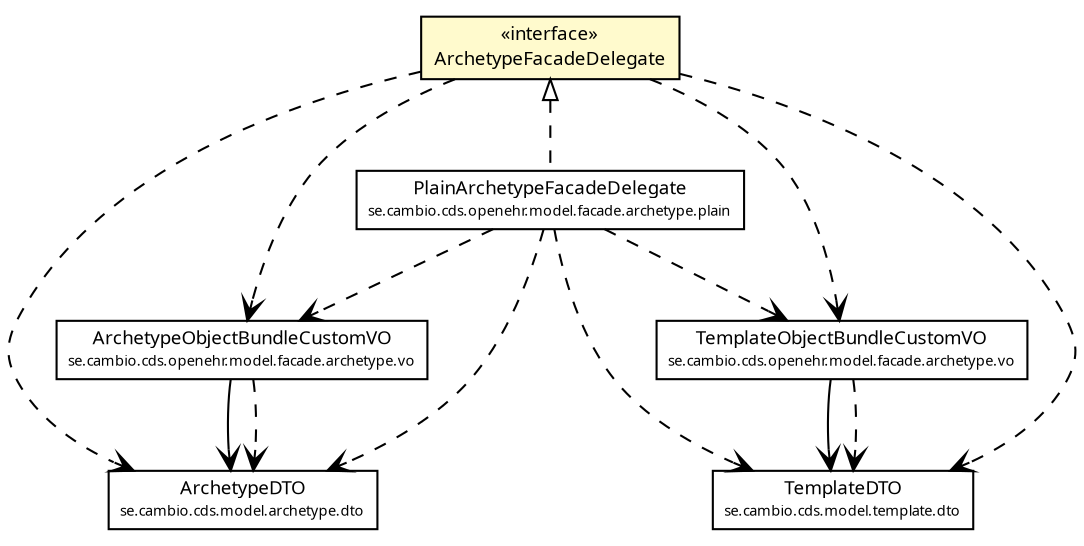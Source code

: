 #!/usr/local/bin/dot
#
# Class diagram 
# Generated by UMLGraph version R5_6 (http://www.umlgraph.org/)
#

digraph G {
	edge [fontname="Trebuchet MS",fontsize=10,labelfontname="Trebuchet MS",labelfontsize=10];
	node [fontname="Trebuchet MS",fontsize=10,shape=plaintext];
	nodesep=0.25;
	ranksep=0.5;
	// se.cambio.cds.model.archetype.dto.ArchetypeDTO
	c80627 [label=<<table title="se.cambio.cds.model.archetype.dto.ArchetypeDTO" border="0" cellborder="1" cellspacing="0" cellpadding="2" port="p" href="../../../../../model/archetype/dto/ArchetypeDTO.html">
		<tr><td><table border="0" cellspacing="0" cellpadding="1">
<tr><td align="center" balign="center"><font face="Trebuchet MS"> ArchetypeDTO </font></td></tr>
<tr><td align="center" balign="center"><font face="Trebuchet MS" point-size="7.0"> se.cambio.cds.model.archetype.dto </font></td></tr>
		</table></td></tr>
		</table>>, URL="../../../../../model/archetype/dto/ArchetypeDTO.html", fontname="Trebuchet MS", fontcolor="black", fontsize=9.0];
	// se.cambio.cds.model.template.dto.TemplateDTO
	c80639 [label=<<table title="se.cambio.cds.model.template.dto.TemplateDTO" border="0" cellborder="1" cellspacing="0" cellpadding="2" port="p" href="../../../../../model/template/dto/TemplateDTO.html">
		<tr><td><table border="0" cellspacing="0" cellpadding="1">
<tr><td align="center" balign="center"><font face="Trebuchet MS"> TemplateDTO </font></td></tr>
<tr><td align="center" balign="center"><font face="Trebuchet MS" point-size="7.0"> se.cambio.cds.model.template.dto </font></td></tr>
		</table></td></tr>
		</table>>, URL="../../../../../model/template/dto/TemplateDTO.html", fontname="Trebuchet MS", fontcolor="black", fontsize=9.0];
	// se.cambio.cds.openehr.model.facade.archetype.delegate.ArchetypeFacadeDelegate
	c80898 [label=<<table title="se.cambio.cds.openehr.model.facade.archetype.delegate.ArchetypeFacadeDelegate" border="0" cellborder="1" cellspacing="0" cellpadding="2" port="p" bgcolor="lemonChiffon" href="./ArchetypeFacadeDelegate.html">
		<tr><td><table border="0" cellspacing="0" cellpadding="1">
<tr><td align="center" balign="center"> &#171;interface&#187; </td></tr>
<tr><td align="center" balign="center"><font face="Trebuchet MS"> ArchetypeFacadeDelegate </font></td></tr>
		</table></td></tr>
		</table>>, URL="./ArchetypeFacadeDelegate.html", fontname="Trebuchet MS", fontcolor="black", fontsize=9.0];
	// se.cambio.cds.openehr.model.facade.archetype.plain.PlainArchetypeFacadeDelegate
	c80899 [label=<<table title="se.cambio.cds.openehr.model.facade.archetype.plain.PlainArchetypeFacadeDelegate" border="0" cellborder="1" cellspacing="0" cellpadding="2" port="p" href="../plain/PlainArchetypeFacadeDelegate.html">
		<tr><td><table border="0" cellspacing="0" cellpadding="1">
<tr><td align="center" balign="center"><font face="Trebuchet MS"> PlainArchetypeFacadeDelegate </font></td></tr>
<tr><td align="center" balign="center"><font face="Trebuchet MS" point-size="7.0"> se.cambio.cds.openehr.model.facade.archetype.plain </font></td></tr>
		</table></td></tr>
		</table>>, URL="../plain/PlainArchetypeFacadeDelegate.html", fontname="Trebuchet MS", fontcolor="black", fontsize=9.0];
	// se.cambio.cds.openehr.model.facade.archetype.vo.TemplateObjectBundleCustomVO
	c80900 [label=<<table title="se.cambio.cds.openehr.model.facade.archetype.vo.TemplateObjectBundleCustomVO" border="0" cellborder="1" cellspacing="0" cellpadding="2" port="p" href="../vo/TemplateObjectBundleCustomVO.html">
		<tr><td><table border="0" cellspacing="0" cellpadding="1">
<tr><td align="center" balign="center"><font face="Trebuchet MS"> TemplateObjectBundleCustomVO </font></td></tr>
<tr><td align="center" balign="center"><font face="Trebuchet MS" point-size="7.0"> se.cambio.cds.openehr.model.facade.archetype.vo </font></td></tr>
		</table></td></tr>
		</table>>, URL="../vo/TemplateObjectBundleCustomVO.html", fontname="Trebuchet MS", fontcolor="black", fontsize=9.0];
	// se.cambio.cds.openehr.model.facade.archetype.vo.ArchetypeObjectBundleCustomVO
	c80902 [label=<<table title="se.cambio.cds.openehr.model.facade.archetype.vo.ArchetypeObjectBundleCustomVO" border="0" cellborder="1" cellspacing="0" cellpadding="2" port="p" href="../vo/ArchetypeObjectBundleCustomVO.html">
		<tr><td><table border="0" cellspacing="0" cellpadding="1">
<tr><td align="center" balign="center"><font face="Trebuchet MS"> ArchetypeObjectBundleCustomVO </font></td></tr>
<tr><td align="center" balign="center"><font face="Trebuchet MS" point-size="7.0"> se.cambio.cds.openehr.model.facade.archetype.vo </font></td></tr>
		</table></td></tr>
		</table>>, URL="../vo/ArchetypeObjectBundleCustomVO.html", fontname="Trebuchet MS", fontcolor="black", fontsize=9.0];
	//se.cambio.cds.openehr.model.facade.archetype.plain.PlainArchetypeFacadeDelegate implements se.cambio.cds.openehr.model.facade.archetype.delegate.ArchetypeFacadeDelegate
	c80898:p -> c80899:p [dir=back,arrowtail=empty,style=dashed];
	// se.cambio.cds.openehr.model.facade.archetype.vo.TemplateObjectBundleCustomVO NAVASSOC se.cambio.cds.model.template.dto.TemplateDTO
	c80900:p -> c80639:p [taillabel="", label="", headlabel="", fontname="Trebuchet MS", fontcolor="black", fontsize=10.0, color="black", arrowhead=open];
	// se.cambio.cds.openehr.model.facade.archetype.vo.ArchetypeObjectBundleCustomVO NAVASSOC se.cambio.cds.model.archetype.dto.ArchetypeDTO
	c80902:p -> c80627:p [taillabel="", label="", headlabel="", fontname="Trebuchet MS", fontcolor="black", fontsize=10.0, color="black", arrowhead=open];
	// se.cambio.cds.openehr.model.facade.archetype.delegate.ArchetypeFacadeDelegate DEPEND se.cambio.cds.model.archetype.dto.ArchetypeDTO
	c80898:p -> c80627:p [taillabel="", label="", headlabel="", fontname="Trebuchet MS", fontcolor="black", fontsize=10.0, color="black", arrowhead=open, style=dashed];
	// se.cambio.cds.openehr.model.facade.archetype.delegate.ArchetypeFacadeDelegate DEPEND se.cambio.cds.openehr.model.facade.archetype.vo.ArchetypeObjectBundleCustomVO
	c80898:p -> c80902:p [taillabel="", label="", headlabel="", fontname="Trebuchet MS", fontcolor="black", fontsize=10.0, color="black", arrowhead=open, style=dashed];
	// se.cambio.cds.openehr.model.facade.archetype.delegate.ArchetypeFacadeDelegate DEPEND se.cambio.cds.model.template.dto.TemplateDTO
	c80898:p -> c80639:p [taillabel="", label="", headlabel="", fontname="Trebuchet MS", fontcolor="black", fontsize=10.0, color="black", arrowhead=open, style=dashed];
	// se.cambio.cds.openehr.model.facade.archetype.delegate.ArchetypeFacadeDelegate DEPEND se.cambio.cds.openehr.model.facade.archetype.vo.TemplateObjectBundleCustomVO
	c80898:p -> c80900:p [taillabel="", label="", headlabel="", fontname="Trebuchet MS", fontcolor="black", fontsize=10.0, color="black", arrowhead=open, style=dashed];
	// se.cambio.cds.openehr.model.facade.archetype.plain.PlainArchetypeFacadeDelegate DEPEND se.cambio.cds.openehr.model.facade.archetype.vo.ArchetypeObjectBundleCustomVO
	c80899:p -> c80902:p [taillabel="", label="", headlabel="", fontname="Trebuchet MS", fontcolor="black", fontsize=10.0, color="black", arrowhead=open, style=dashed];
	// se.cambio.cds.openehr.model.facade.archetype.plain.PlainArchetypeFacadeDelegate DEPEND se.cambio.cds.model.archetype.dto.ArchetypeDTO
	c80899:p -> c80627:p [taillabel="", label="", headlabel="", fontname="Trebuchet MS", fontcolor="black", fontsize=10.0, color="black", arrowhead=open, style=dashed];
	// se.cambio.cds.openehr.model.facade.archetype.plain.PlainArchetypeFacadeDelegate DEPEND se.cambio.cds.model.template.dto.TemplateDTO
	c80899:p -> c80639:p [taillabel="", label="", headlabel="", fontname="Trebuchet MS", fontcolor="black", fontsize=10.0, color="black", arrowhead=open, style=dashed];
	// se.cambio.cds.openehr.model.facade.archetype.plain.PlainArchetypeFacadeDelegate DEPEND se.cambio.cds.openehr.model.facade.archetype.vo.TemplateObjectBundleCustomVO
	c80899:p -> c80900:p [taillabel="", label="", headlabel="", fontname="Trebuchet MS", fontcolor="black", fontsize=10.0, color="black", arrowhead=open, style=dashed];
	// se.cambio.cds.openehr.model.facade.archetype.vo.TemplateObjectBundleCustomVO DEPEND se.cambio.cds.model.template.dto.TemplateDTO
	c80900:p -> c80639:p [taillabel="", label="", headlabel="", fontname="Trebuchet MS", fontcolor="black", fontsize=10.0, color="black", arrowhead=open, style=dashed];
	// se.cambio.cds.openehr.model.facade.archetype.vo.ArchetypeObjectBundleCustomVO DEPEND se.cambio.cds.model.archetype.dto.ArchetypeDTO
	c80902:p -> c80627:p [taillabel="", label="", headlabel="", fontname="Trebuchet MS", fontcolor="black", fontsize=10.0, color="black", arrowhead=open, style=dashed];
}

